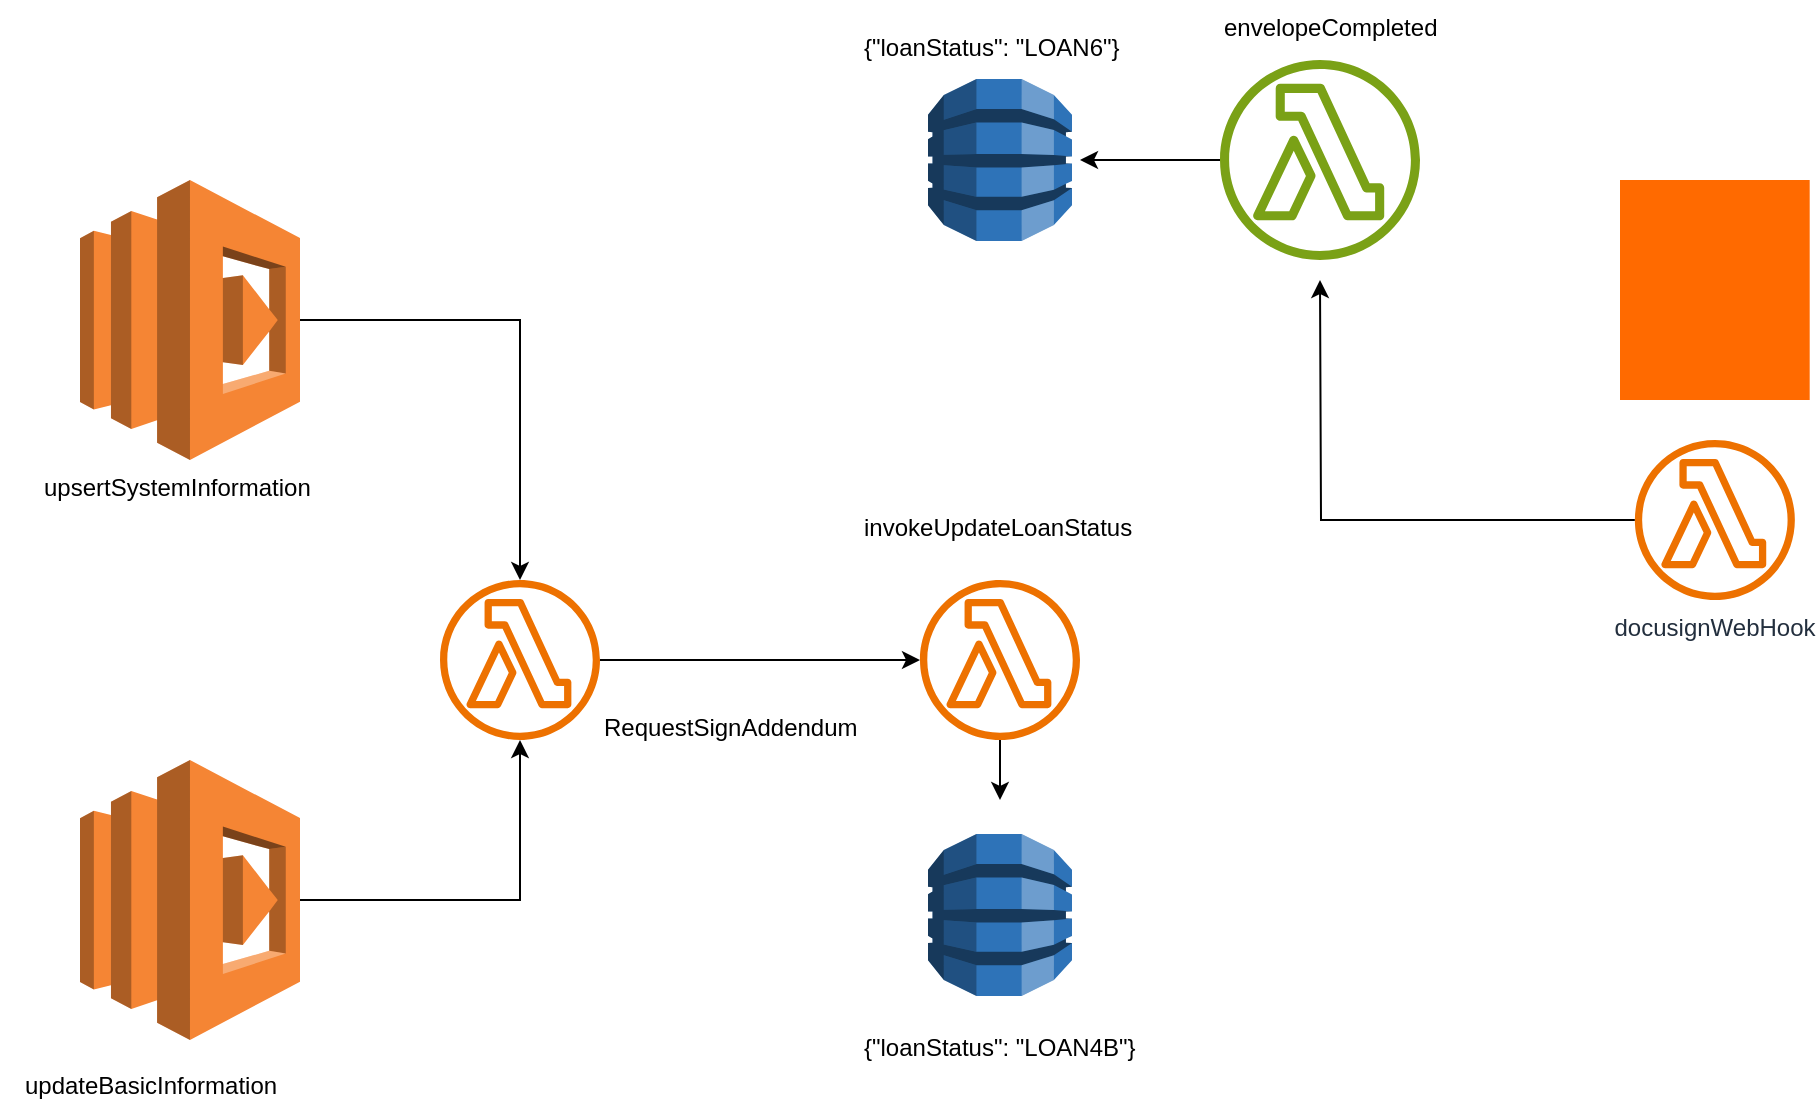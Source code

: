 <mxfile version="24.8.8">
  <diagram name="Página-1" id="8CtFQv9veDUQul-5Ctxn">
    <mxGraphModel dx="1242" dy="683" grid="1" gridSize="10" guides="1" tooltips="1" connect="1" arrows="1" fold="1" page="1" pageScale="1" pageWidth="2339" pageHeight="3300" math="0" shadow="0">
      <root>
        <mxCell id="0" />
        <mxCell id="1" parent="0" />
        <mxCell id="6GeKCUMphcadtKiaKULe-9" style="edgeStyle=orthogonalEdgeStyle;rounded=0;orthogonalLoop=1;jettySize=auto;html=1;" edge="1" parent="1" source="6GeKCUMphcadtKiaKULe-1">
          <mxGeometry relative="1" as="geometry">
            <mxPoint x="580" y="400" as="targetPoint" />
          </mxGeometry>
        </mxCell>
        <mxCell id="6GeKCUMphcadtKiaKULe-1" value="" style="sketch=0;outlineConnect=0;fontColor=#232F3E;gradientColor=none;fillColor=#ED7100;strokeColor=none;dashed=0;verticalLabelPosition=bottom;verticalAlign=top;align=center;html=1;fontSize=12;fontStyle=0;aspect=fixed;pointerEvents=1;shape=mxgraph.aws4.lambda_function;" vertex="1" parent="1">
          <mxGeometry x="340" y="360" width="80" height="80" as="geometry" />
        </mxCell>
        <mxCell id="6GeKCUMphcadtKiaKULe-3" style="edgeStyle=orthogonalEdgeStyle;rounded=0;orthogonalLoop=1;jettySize=auto;html=1;" edge="1" parent="1" source="6GeKCUMphcadtKiaKULe-2" target="6GeKCUMphcadtKiaKULe-1">
          <mxGeometry relative="1" as="geometry" />
        </mxCell>
        <mxCell id="6GeKCUMphcadtKiaKULe-2" value="" style="outlineConnect=0;dashed=0;verticalLabelPosition=bottom;verticalAlign=top;align=center;html=1;shape=mxgraph.aws3.lambda;fillColor=#F58534;gradientColor=none;" vertex="1" parent="1">
          <mxGeometry x="160" y="160" width="110" height="140" as="geometry" />
        </mxCell>
        <mxCell id="6GeKCUMphcadtKiaKULe-4" value="upsertSystemInformation" style="text;whiteSpace=wrap;html=1;" vertex="1" parent="1">
          <mxGeometry x="140" y="300" width="170" height="40" as="geometry" />
        </mxCell>
        <mxCell id="6GeKCUMphcadtKiaKULe-6" style="edgeStyle=orthogonalEdgeStyle;rounded=0;orthogonalLoop=1;jettySize=auto;html=1;" edge="1" parent="1" source="6GeKCUMphcadtKiaKULe-5" target="6GeKCUMphcadtKiaKULe-1">
          <mxGeometry relative="1" as="geometry" />
        </mxCell>
        <mxCell id="6GeKCUMphcadtKiaKULe-5" value="" style="outlineConnect=0;dashed=0;verticalLabelPosition=bottom;verticalAlign=top;align=center;html=1;shape=mxgraph.aws3.lambda;fillColor=#F58534;gradientColor=none;" vertex="1" parent="1">
          <mxGeometry x="160" y="450" width="110" height="140" as="geometry" />
        </mxCell>
        <mxCell id="6GeKCUMphcadtKiaKULe-7" value="updateBasicInformation" style="text;html=1;align=center;verticalAlign=middle;resizable=0;points=[];autosize=1;strokeColor=none;fillColor=none;" vertex="1" parent="1">
          <mxGeometry x="120" y="598" width="150" height="30" as="geometry" />
        </mxCell>
        <mxCell id="6GeKCUMphcadtKiaKULe-8" value="RequestSignAddendum" style="text;whiteSpace=wrap;html=1;" vertex="1" parent="1">
          <mxGeometry x="420" y="420" width="120" height="40" as="geometry" />
        </mxCell>
        <mxCell id="6GeKCUMphcadtKiaKULe-16" style="edgeStyle=orthogonalEdgeStyle;rounded=0;orthogonalLoop=1;jettySize=auto;html=1;" edge="1" parent="1" source="6GeKCUMphcadtKiaKULe-11">
          <mxGeometry relative="1" as="geometry">
            <mxPoint x="620" y="470" as="targetPoint" />
          </mxGeometry>
        </mxCell>
        <mxCell id="6GeKCUMphcadtKiaKULe-11" value="" style="sketch=0;outlineConnect=0;fontColor=#232F3E;gradientColor=none;fillColor=#ED7100;strokeColor=none;dashed=0;verticalLabelPosition=bottom;verticalAlign=top;align=center;html=1;fontSize=12;fontStyle=0;aspect=fixed;pointerEvents=1;shape=mxgraph.aws4.lambda_function;" vertex="1" parent="1">
          <mxGeometry x="580" y="360" width="80" height="80" as="geometry" />
        </mxCell>
        <mxCell id="6GeKCUMphcadtKiaKULe-13" value="invokeUpdateLoanStatus" style="text;whiteSpace=wrap;html=1;" vertex="1" parent="1">
          <mxGeometry x="550" y="320" width="170" height="40" as="geometry" />
        </mxCell>
        <mxCell id="6GeKCUMphcadtKiaKULe-14" value="" style="outlineConnect=0;dashed=0;verticalLabelPosition=bottom;verticalAlign=top;align=center;html=1;shape=mxgraph.aws3.dynamo_db;fillColor=#2E73B8;gradientColor=none;" vertex="1" parent="1">
          <mxGeometry x="584" y="487" width="72" height="81" as="geometry" />
        </mxCell>
        <mxCell id="6GeKCUMphcadtKiaKULe-17" value="{&quot;loanStatus&quot;: &quot;LOAN4B&quot;}" style="text;whiteSpace=wrap;html=1;" vertex="1" parent="1">
          <mxGeometry x="550" y="580" width="170" height="40" as="geometry" />
        </mxCell>
        <mxCell id="6GeKCUMphcadtKiaKULe-18" value="" style="points=[];aspect=fixed;html=1;align=center;shadow=0;dashed=0;fillColor=#FF6A00;strokeColor=none;shape=mxgraph.alibaba_cloud.user_feedback_02;" vertex="1" parent="1">
          <mxGeometry x="930" y="160" width="94.85" height="110" as="geometry" />
        </mxCell>
        <mxCell id="6GeKCUMphcadtKiaKULe-22" style="edgeStyle=orthogonalEdgeStyle;rounded=0;orthogonalLoop=1;jettySize=auto;html=1;" edge="1" parent="1" source="6GeKCUMphcadtKiaKULe-20">
          <mxGeometry relative="1" as="geometry">
            <mxPoint x="780" y="210" as="targetPoint" />
          </mxGeometry>
        </mxCell>
        <mxCell id="6GeKCUMphcadtKiaKULe-20" value="docusignWebHook" style="sketch=0;outlineConnect=0;fontColor=#232F3E;gradientColor=none;fillColor=#ED7100;strokeColor=none;dashed=0;verticalLabelPosition=bottom;verticalAlign=top;align=center;html=1;fontSize=12;fontStyle=0;aspect=fixed;pointerEvents=1;shape=mxgraph.aws4.lambda_function;" vertex="1" parent="1">
          <mxGeometry x="937.43" y="290" width="80" height="80" as="geometry" />
        </mxCell>
        <mxCell id="6GeKCUMphcadtKiaKULe-29" style="edgeStyle=orthogonalEdgeStyle;rounded=0;orthogonalLoop=1;jettySize=auto;html=1;" edge="1" parent="1" source="6GeKCUMphcadtKiaKULe-25">
          <mxGeometry relative="1" as="geometry">
            <mxPoint x="660" y="150" as="targetPoint" />
          </mxGeometry>
        </mxCell>
        <mxCell id="6GeKCUMphcadtKiaKULe-25" value="" style="sketch=0;outlineConnect=0;fontColor=#232F3E;gradientColor=none;fillColor=#7AA116;strokeColor=none;dashed=0;verticalLabelPosition=bottom;verticalAlign=top;align=center;html=1;fontSize=12;fontStyle=0;aspect=fixed;pointerEvents=1;shape=mxgraph.aws4.lambda_function;" vertex="1" parent="1">
          <mxGeometry x="730" y="100" width="100" height="100" as="geometry" />
        </mxCell>
        <mxCell id="6GeKCUMphcadtKiaKULe-27" value="envelopeCompleted" style="text;whiteSpace=wrap;html=1;" vertex="1" parent="1">
          <mxGeometry x="730" y="70" width="120" height="30" as="geometry" />
        </mxCell>
        <mxCell id="6GeKCUMphcadtKiaKULe-28" value="" style="outlineConnect=0;dashed=0;verticalLabelPosition=bottom;verticalAlign=top;align=center;html=1;shape=mxgraph.aws3.dynamo_db;fillColor=#2E73B8;gradientColor=none;" vertex="1" parent="1">
          <mxGeometry x="584" y="109.5" width="72" height="81" as="geometry" />
        </mxCell>
        <mxCell id="6GeKCUMphcadtKiaKULe-30" value="{&quot;loanStatus&quot;: &quot;LOAN6&quot;}" style="text;whiteSpace=wrap;html=1;" vertex="1" parent="1">
          <mxGeometry x="550" y="80" width="170" height="40" as="geometry" />
        </mxCell>
      </root>
    </mxGraphModel>
  </diagram>
</mxfile>
